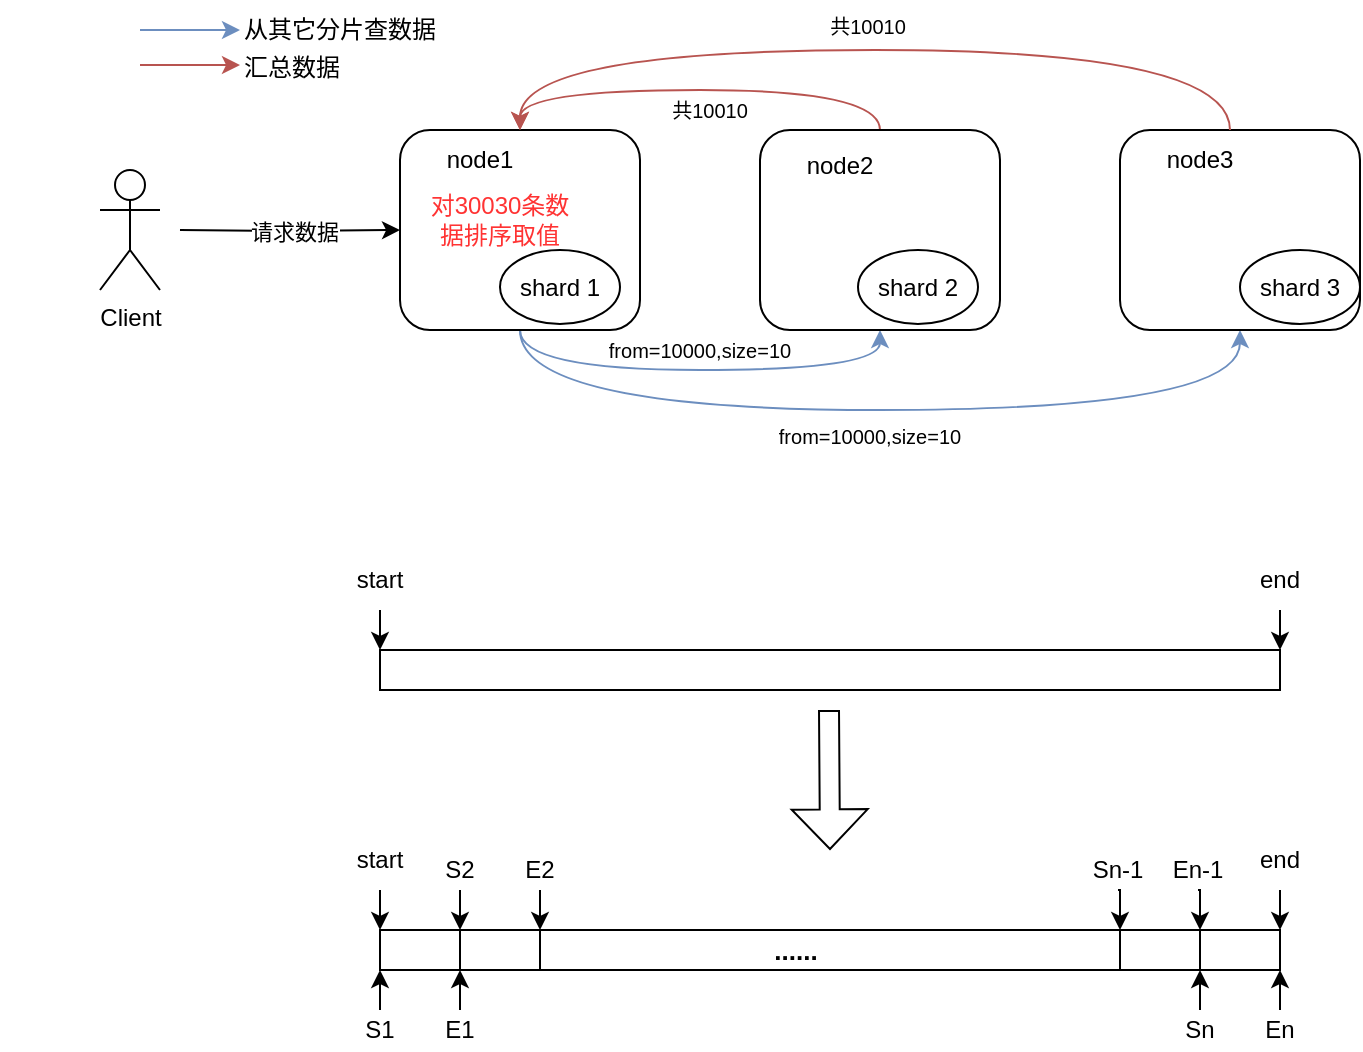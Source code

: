 <mxfile version="22.0.8" type="github">
  <diagram name="第 1 页" id="8FPrmTddwd09_mkY2v40">
    <mxGraphModel dx="2040" dy="705" grid="1" gridSize="10" guides="1" tooltips="1" connect="1" arrows="1" fold="1" page="1" pageScale="1" pageWidth="827" pageHeight="1169" math="0" shadow="0">
      <root>
        <mxCell id="0" />
        <mxCell id="1" parent="0" />
        <mxCell id="2IVX20pnwpZ9648MfqDt-19" style="edgeStyle=orthogonalEdgeStyle;orthogonalLoop=1;jettySize=auto;html=1;exitX=0.5;exitY=1;exitDx=0;exitDy=0;entryX=0.5;entryY=1;entryDx=0;entryDy=0;curved=1;fillColor=#dae8fc;strokeColor=#6c8ebf;" edge="1" parent="1" source="2IVX20pnwpZ9648MfqDt-5" target="2IVX20pnwpZ9648MfqDt-9">
          <mxGeometry relative="1" as="geometry" />
        </mxCell>
        <mxCell id="2IVX20pnwpZ9648MfqDt-20" style="edgeStyle=orthogonalEdgeStyle;orthogonalLoop=1;jettySize=auto;html=1;exitX=0.5;exitY=1;exitDx=0;exitDy=0;entryX=0.5;entryY=1;entryDx=0;entryDy=0;curved=1;fillColor=#dae8fc;strokeColor=#6c8ebf;" edge="1" parent="1" source="2IVX20pnwpZ9648MfqDt-5" target="2IVX20pnwpZ9648MfqDt-12">
          <mxGeometry relative="1" as="geometry">
            <Array as="points">
              <mxPoint x="240" y="360" />
              <mxPoint x="600" y="360" />
            </Array>
          </mxGeometry>
        </mxCell>
        <mxCell id="2IVX20pnwpZ9648MfqDt-5" value="" style="rounded=1;whiteSpace=wrap;html=1;" vertex="1" parent="1">
          <mxGeometry x="180" y="220" width="120" height="100" as="geometry" />
        </mxCell>
        <mxCell id="2IVX20pnwpZ9648MfqDt-6" value="node1" style="text;html=1;strokeColor=none;fillColor=none;align=center;verticalAlign=middle;whiteSpace=wrap;rounded=0;" vertex="1" parent="1">
          <mxGeometry x="190" y="220" width="60" height="30" as="geometry" />
        </mxCell>
        <mxCell id="2IVX20pnwpZ9648MfqDt-21" style="edgeStyle=orthogonalEdgeStyle;orthogonalLoop=1;jettySize=auto;html=1;exitX=0.5;exitY=0;exitDx=0;exitDy=0;entryX=0.5;entryY=0;entryDx=0;entryDy=0;curved=1;fillColor=#f8cecc;strokeColor=#b85450;" edge="1" parent="1" source="2IVX20pnwpZ9648MfqDt-9" target="2IVX20pnwpZ9648MfqDt-5">
          <mxGeometry relative="1" as="geometry" />
        </mxCell>
        <mxCell id="2IVX20pnwpZ9648MfqDt-9" value="" style="rounded=1;whiteSpace=wrap;html=1;" vertex="1" parent="1">
          <mxGeometry x="360" y="220" width="120" height="100" as="geometry" />
        </mxCell>
        <mxCell id="2IVX20pnwpZ9648MfqDt-10" value="node2" style="text;html=1;strokeColor=none;fillColor=none;align=center;verticalAlign=middle;whiteSpace=wrap;rounded=0;" vertex="1" parent="1">
          <mxGeometry x="370" y="223" width="60" height="30" as="geometry" />
        </mxCell>
        <mxCell id="2IVX20pnwpZ9648MfqDt-12" value="" style="rounded=1;whiteSpace=wrap;html=1;" vertex="1" parent="1">
          <mxGeometry x="540" y="220" width="120" height="100" as="geometry" />
        </mxCell>
        <mxCell id="2IVX20pnwpZ9648MfqDt-22" style="edgeStyle=orthogonalEdgeStyle;orthogonalLoop=1;jettySize=auto;html=1;exitX=0.75;exitY=0;exitDx=0;exitDy=0;curved=1;fillColor=#f8cecc;strokeColor=#b85450;" edge="1" parent="1" source="2IVX20pnwpZ9648MfqDt-13">
          <mxGeometry relative="1" as="geometry">
            <mxPoint x="240" y="220" as="targetPoint" />
            <Array as="points">
              <mxPoint x="595" y="180" />
              <mxPoint x="240" y="180" />
            </Array>
          </mxGeometry>
        </mxCell>
        <mxCell id="2IVX20pnwpZ9648MfqDt-13" value="node3" style="text;html=1;strokeColor=none;fillColor=none;align=center;verticalAlign=middle;whiteSpace=wrap;rounded=0;" vertex="1" parent="1">
          <mxGeometry x="550" y="220" width="60" height="30" as="geometry" />
        </mxCell>
        <mxCell id="2IVX20pnwpZ9648MfqDt-16" style="edgeStyle=orthogonalEdgeStyle;rounded=0;orthogonalLoop=1;jettySize=auto;html=1;exitX=1;exitY=0.5;exitDx=0;exitDy=0;entryX=0;entryY=0.5;entryDx=0;entryDy=0;" edge="1" parent="1" target="2IVX20pnwpZ9648MfqDt-5">
          <mxGeometry relative="1" as="geometry">
            <mxPoint x="70" y="270" as="sourcePoint" />
          </mxGeometry>
        </mxCell>
        <mxCell id="2IVX20pnwpZ9648MfqDt-17" value="请求数据" style="edgeLabel;html=1;align=center;verticalAlign=middle;resizable=0;points=[];" vertex="1" connectable="0" parent="2IVX20pnwpZ9648MfqDt-16">
          <mxGeometry y="-1" relative="1" as="geometry">
            <mxPoint as="offset" />
          </mxGeometry>
        </mxCell>
        <mxCell id="2IVX20pnwpZ9648MfqDt-18" value="Client" style="shape=umlActor;verticalLabelPosition=bottom;verticalAlign=top;html=1;outlineConnect=0;" vertex="1" parent="1">
          <mxGeometry x="30" y="240" width="30" height="60" as="geometry" />
        </mxCell>
        <mxCell id="2IVX20pnwpZ9648MfqDt-26" style="edgeStyle=orthogonalEdgeStyle;rounded=0;orthogonalLoop=1;jettySize=auto;html=1;exitX=1;exitY=0;exitDx=0;exitDy=0;entryX=0;entryY=0;entryDx=0;entryDy=0;fillColor=#dae8fc;strokeColor=#6c8ebf;" edge="1" parent="1" source="2IVX20pnwpZ9648MfqDt-24" target="2IVX20pnwpZ9648MfqDt-25">
          <mxGeometry relative="1" as="geometry">
            <Array as="points">
              <mxPoint x="80" y="170" />
              <mxPoint x="80" y="170" />
            </Array>
          </mxGeometry>
        </mxCell>
        <mxCell id="2IVX20pnwpZ9648MfqDt-27" style="edgeStyle=orthogonalEdgeStyle;rounded=0;orthogonalLoop=1;jettySize=auto;html=1;exitX=1;exitY=0.25;exitDx=0;exitDy=0;entryX=0;entryY=0.25;entryDx=0;entryDy=0;fillColor=#f8cecc;strokeColor=#b85450;" edge="1" parent="1" source="2IVX20pnwpZ9648MfqDt-24" target="2IVX20pnwpZ9648MfqDt-25">
          <mxGeometry relative="1" as="geometry" />
        </mxCell>
        <mxCell id="2IVX20pnwpZ9648MfqDt-24" value="" style="rounded=0;whiteSpace=wrap;html=1;fillColor=none;strokeColor=none;" vertex="1" parent="1">
          <mxGeometry x="-20" y="170" width="70" height="70" as="geometry" />
        </mxCell>
        <mxCell id="2IVX20pnwpZ9648MfqDt-25" value="" style="rounded=0;whiteSpace=wrap;html=1;fillColor=none;strokeColor=none;" vertex="1" parent="1">
          <mxGeometry x="100" y="170" width="70" height="70" as="geometry" />
        </mxCell>
        <mxCell id="2IVX20pnwpZ9648MfqDt-29" value="从其它分片查数据" style="text;html=1;strokeColor=none;fillColor=none;align=left;verticalAlign=middle;whiteSpace=wrap;rounded=0;" vertex="1" parent="1">
          <mxGeometry x="100" y="155" width="110" height="30" as="geometry" />
        </mxCell>
        <mxCell id="2IVX20pnwpZ9648MfqDt-30" value="汇总数据" style="text;html=1;strokeColor=none;fillColor=none;align=left;verticalAlign=middle;whiteSpace=wrap;rounded=0;" vertex="1" parent="1">
          <mxGeometry x="100" y="174" width="110" height="30" as="geometry" />
        </mxCell>
        <mxCell id="2IVX20pnwpZ9648MfqDt-33" value="&lt;font style=&quot;font-size: 10px;&quot;&gt;from=10000,size=10&lt;/font&gt;" style="text;html=1;strokeColor=none;fillColor=none;align=center;verticalAlign=middle;whiteSpace=wrap;rounded=0;fontSize=10;" vertex="1" parent="1">
          <mxGeometry x="275" y="317" width="110" height="26" as="geometry" />
        </mxCell>
        <mxCell id="2IVX20pnwpZ9648MfqDt-34" value="&lt;font style=&quot;font-size: 10px;&quot;&gt;from=10000,size=10&lt;/font&gt;" style="text;html=1;strokeColor=none;fillColor=none;align=center;verticalAlign=middle;whiteSpace=wrap;rounded=0;fontSize=10;" vertex="1" parent="1">
          <mxGeometry x="360" y="360" width="110" height="26" as="geometry" />
        </mxCell>
        <mxCell id="2IVX20pnwpZ9648MfqDt-35" value="共10010" style="text;html=1;strokeColor=none;fillColor=none;align=center;verticalAlign=middle;whiteSpace=wrap;rounded=0;fontSize=10;" vertex="1" parent="1">
          <mxGeometry x="359" y="155" width="110" height="26" as="geometry" />
        </mxCell>
        <mxCell id="2IVX20pnwpZ9648MfqDt-36" value="&lt;font style=&quot;font-size: 10px;&quot;&gt;共10010&lt;/font&gt;" style="text;html=1;strokeColor=none;fillColor=none;align=center;verticalAlign=middle;whiteSpace=wrap;rounded=0;fontSize=10;" vertex="1" parent="1">
          <mxGeometry x="280" y="197" width="110" height="26" as="geometry" />
        </mxCell>
        <mxCell id="2IVX20pnwpZ9648MfqDt-37" value="shard 1" style="ellipse;whiteSpace=wrap;html=1;" vertex="1" parent="1">
          <mxGeometry x="230" y="280" width="60" height="37" as="geometry" />
        </mxCell>
        <mxCell id="2IVX20pnwpZ9648MfqDt-38" value="shard 2" style="ellipse;whiteSpace=wrap;html=1;" vertex="1" parent="1">
          <mxGeometry x="409" y="280" width="60" height="37" as="geometry" />
        </mxCell>
        <mxCell id="2IVX20pnwpZ9648MfqDt-39" value="shard 3" style="ellipse;whiteSpace=wrap;html=1;" vertex="1" parent="1">
          <mxGeometry x="600" y="280" width="60" height="37" as="geometry" />
        </mxCell>
        <mxCell id="2IVX20pnwpZ9648MfqDt-41" value="对30030条数据排序取值" style="text;html=1;strokeColor=none;fillColor=none;align=center;verticalAlign=middle;whiteSpace=wrap;rounded=0;fontColor=#FF3333;" vertex="1" parent="1">
          <mxGeometry x="190" y="250" width="80" height="30" as="geometry" />
        </mxCell>
        <mxCell id="2IVX20pnwpZ9648MfqDt-42" value="" style="rounded=0;whiteSpace=wrap;html=1;" vertex="1" parent="1">
          <mxGeometry x="170" y="480" width="450" height="20" as="geometry" />
        </mxCell>
        <mxCell id="2IVX20pnwpZ9648MfqDt-45" style="edgeStyle=orthogonalEdgeStyle;rounded=0;orthogonalLoop=1;jettySize=auto;html=1;exitX=0.5;exitY=1;exitDx=0;exitDy=0;entryX=0;entryY=0;entryDx=0;entryDy=0;" edge="1" parent="1" source="2IVX20pnwpZ9648MfqDt-43" target="2IVX20pnwpZ9648MfqDt-42">
          <mxGeometry relative="1" as="geometry" />
        </mxCell>
        <mxCell id="2IVX20pnwpZ9648MfqDt-43" value="start" style="text;html=1;strokeColor=none;fillColor=none;align=center;verticalAlign=middle;whiteSpace=wrap;rounded=0;" vertex="1" parent="1">
          <mxGeometry x="140" y="430" width="60" height="30" as="geometry" />
        </mxCell>
        <mxCell id="2IVX20pnwpZ9648MfqDt-46" style="edgeStyle=orthogonalEdgeStyle;rounded=0;orthogonalLoop=1;jettySize=auto;html=1;exitX=0.5;exitY=1;exitDx=0;exitDy=0;entryX=1;entryY=0;entryDx=0;entryDy=0;" edge="1" parent="1" source="2IVX20pnwpZ9648MfqDt-44" target="2IVX20pnwpZ9648MfqDt-42">
          <mxGeometry relative="1" as="geometry" />
        </mxCell>
        <mxCell id="2IVX20pnwpZ9648MfqDt-44" value="end" style="text;html=1;strokeColor=none;fillColor=none;align=center;verticalAlign=middle;whiteSpace=wrap;rounded=0;" vertex="1" parent="1">
          <mxGeometry x="590" y="430" width="60" height="30" as="geometry" />
        </mxCell>
        <mxCell id="2IVX20pnwpZ9648MfqDt-47" value="" style="rounded=0;whiteSpace=wrap;html=1;" vertex="1" parent="1">
          <mxGeometry x="170" y="620" width="450" height="20" as="geometry" />
        </mxCell>
        <mxCell id="2IVX20pnwpZ9648MfqDt-48" style="edgeStyle=orthogonalEdgeStyle;rounded=0;orthogonalLoop=1;jettySize=auto;html=1;exitX=0.5;exitY=1;exitDx=0;exitDy=0;entryX=0;entryY=0;entryDx=0;entryDy=0;" edge="1" parent="1" source="2IVX20pnwpZ9648MfqDt-49" target="2IVX20pnwpZ9648MfqDt-47">
          <mxGeometry relative="1" as="geometry" />
        </mxCell>
        <mxCell id="2IVX20pnwpZ9648MfqDt-49" value="start" style="text;html=1;strokeColor=none;fillColor=none;align=center;verticalAlign=middle;whiteSpace=wrap;rounded=0;" vertex="1" parent="1">
          <mxGeometry x="140" y="570" width="60" height="30" as="geometry" />
        </mxCell>
        <mxCell id="2IVX20pnwpZ9648MfqDt-50" style="edgeStyle=orthogonalEdgeStyle;rounded=0;orthogonalLoop=1;jettySize=auto;html=1;exitX=0.5;exitY=1;exitDx=0;exitDy=0;entryX=1;entryY=0;entryDx=0;entryDy=0;" edge="1" parent="1" source="2IVX20pnwpZ9648MfqDt-51" target="2IVX20pnwpZ9648MfqDt-47">
          <mxGeometry relative="1" as="geometry" />
        </mxCell>
        <mxCell id="2IVX20pnwpZ9648MfqDt-51" value="end" style="text;html=1;strokeColor=none;fillColor=none;align=center;verticalAlign=middle;whiteSpace=wrap;rounded=0;" vertex="1" parent="1">
          <mxGeometry x="590" y="570" width="60" height="30" as="geometry" />
        </mxCell>
        <mxCell id="2IVX20pnwpZ9648MfqDt-52" value="" style="rounded=0;whiteSpace=wrap;html=1;" vertex="1" parent="1">
          <mxGeometry x="170" y="620" width="40" height="20" as="geometry" />
        </mxCell>
        <mxCell id="2IVX20pnwpZ9648MfqDt-55" style="edgeStyle=orthogonalEdgeStyle;rounded=0;orthogonalLoop=1;jettySize=auto;html=1;exitX=0.5;exitY=0;exitDx=0;exitDy=0;entryX=0;entryY=1;entryDx=0;entryDy=0;" edge="1" parent="1" source="2IVX20pnwpZ9648MfqDt-53" target="2IVX20pnwpZ9648MfqDt-52">
          <mxGeometry relative="1" as="geometry" />
        </mxCell>
        <mxCell id="2IVX20pnwpZ9648MfqDt-53" value="S1" style="text;html=1;strokeColor=none;fillColor=none;align=center;verticalAlign=middle;whiteSpace=wrap;rounded=0;" vertex="1" parent="1">
          <mxGeometry x="155" y="660" width="30" height="20" as="geometry" />
        </mxCell>
        <mxCell id="2IVX20pnwpZ9648MfqDt-56" style="edgeStyle=orthogonalEdgeStyle;rounded=0;orthogonalLoop=1;jettySize=auto;html=1;exitX=0.5;exitY=0;exitDx=0;exitDy=0;entryX=0;entryY=1;entryDx=0;entryDy=0;" edge="1" parent="1" source="2IVX20pnwpZ9648MfqDt-57">
          <mxGeometry relative="1" as="geometry">
            <mxPoint x="210" y="640" as="targetPoint" />
          </mxGeometry>
        </mxCell>
        <mxCell id="2IVX20pnwpZ9648MfqDt-57" value="E1" style="text;html=1;strokeColor=none;fillColor=none;align=center;verticalAlign=middle;whiteSpace=wrap;rounded=0;" vertex="1" parent="1">
          <mxGeometry x="195" y="660" width="30" height="20" as="geometry" />
        </mxCell>
        <mxCell id="2IVX20pnwpZ9648MfqDt-58" value="" style="rounded=0;whiteSpace=wrap;html=1;" vertex="1" parent="1">
          <mxGeometry x="210" y="620" width="40" height="20" as="geometry" />
        </mxCell>
        <mxCell id="2IVX20pnwpZ9648MfqDt-59" style="edgeStyle=orthogonalEdgeStyle;rounded=0;orthogonalLoop=1;jettySize=auto;html=1;exitX=0.5;exitY=1;exitDx=0;exitDy=0;entryX=0;entryY=0;entryDx=0;entryDy=0;" edge="1" parent="1" source="2IVX20pnwpZ9648MfqDt-60">
          <mxGeometry relative="1" as="geometry">
            <mxPoint x="210" y="620" as="targetPoint" />
          </mxGeometry>
        </mxCell>
        <mxCell id="2IVX20pnwpZ9648MfqDt-60" value="S2" style="text;html=1;strokeColor=none;fillColor=none;align=center;verticalAlign=middle;whiteSpace=wrap;rounded=0;" vertex="1" parent="1">
          <mxGeometry x="200" y="580" width="20" height="20" as="geometry" />
        </mxCell>
        <mxCell id="2IVX20pnwpZ9648MfqDt-61" style="edgeStyle=orthogonalEdgeStyle;rounded=0;orthogonalLoop=1;jettySize=auto;html=1;exitX=0.5;exitY=1;exitDx=0;exitDy=0;entryX=0;entryY=0;entryDx=0;entryDy=0;" edge="1" parent="1" source="2IVX20pnwpZ9648MfqDt-62">
          <mxGeometry relative="1" as="geometry">
            <mxPoint x="250" y="620" as="targetPoint" />
          </mxGeometry>
        </mxCell>
        <mxCell id="2IVX20pnwpZ9648MfqDt-62" value="E2" style="text;html=1;strokeColor=none;fillColor=none;align=center;verticalAlign=middle;whiteSpace=wrap;rounded=0;" vertex="1" parent="1">
          <mxGeometry x="240" y="580" width="20" height="20" as="geometry" />
        </mxCell>
        <mxCell id="2IVX20pnwpZ9648MfqDt-63" value="" style="rounded=0;whiteSpace=wrap;html=1;" vertex="1" parent="1">
          <mxGeometry x="580" y="620" width="40" height="20" as="geometry" />
        </mxCell>
        <mxCell id="2IVX20pnwpZ9648MfqDt-64" style="edgeStyle=orthogonalEdgeStyle;rounded=0;orthogonalLoop=1;jettySize=auto;html=1;exitX=0.5;exitY=0;exitDx=0;exitDy=0;entryX=0;entryY=1;entryDx=0;entryDy=0;" edge="1" parent="1" source="2IVX20pnwpZ9648MfqDt-65">
          <mxGeometry relative="1" as="geometry">
            <mxPoint x="580" y="640" as="targetPoint" />
          </mxGeometry>
        </mxCell>
        <mxCell id="2IVX20pnwpZ9648MfqDt-65" value="Sn" style="text;html=1;strokeColor=none;fillColor=none;align=center;verticalAlign=middle;whiteSpace=wrap;rounded=0;" vertex="1" parent="1">
          <mxGeometry x="565" y="660" width="30" height="20" as="geometry" />
        </mxCell>
        <mxCell id="2IVX20pnwpZ9648MfqDt-66" style="edgeStyle=orthogonalEdgeStyle;rounded=0;orthogonalLoop=1;jettySize=auto;html=1;exitX=0.5;exitY=0;exitDx=0;exitDy=0;entryX=0;entryY=1;entryDx=0;entryDy=0;" edge="1" parent="1" source="2IVX20pnwpZ9648MfqDt-67">
          <mxGeometry relative="1" as="geometry">
            <mxPoint x="620" y="640" as="targetPoint" />
          </mxGeometry>
        </mxCell>
        <mxCell id="2IVX20pnwpZ9648MfqDt-67" value="En" style="text;html=1;strokeColor=none;fillColor=none;align=center;verticalAlign=middle;whiteSpace=wrap;rounded=0;" vertex="1" parent="1">
          <mxGeometry x="605" y="660" width="30" height="20" as="geometry" />
        </mxCell>
        <mxCell id="2IVX20pnwpZ9648MfqDt-70" value="&lt;b&gt;......&lt;/b&gt;" style="text;html=1;strokeColor=none;fillColor=none;align=center;verticalAlign=middle;whiteSpace=wrap;rounded=0;fontSize=13;" vertex="1" parent="1">
          <mxGeometry x="348" y="615" width="60" height="30" as="geometry" />
        </mxCell>
        <mxCell id="2IVX20pnwpZ9648MfqDt-71" value="" style="shape=flexArrow;endArrow=classic;html=1;rounded=0;endWidth=27;endSize=6.27;" edge="1" parent="1">
          <mxGeometry width="50" height="50" relative="1" as="geometry">
            <mxPoint x="394.5" y="510" as="sourcePoint" />
            <mxPoint x="395" y="580" as="targetPoint" />
            <Array as="points" />
          </mxGeometry>
        </mxCell>
        <mxCell id="2IVX20pnwpZ9648MfqDt-72" style="edgeStyle=orthogonalEdgeStyle;rounded=0;orthogonalLoop=1;jettySize=auto;html=1;exitX=0.5;exitY=1;exitDx=0;exitDy=0;entryX=0;entryY=0;entryDx=0;entryDy=0;" edge="1" parent="1" source="2IVX20pnwpZ9648MfqDt-73">
          <mxGeometry relative="1" as="geometry">
            <mxPoint x="580" y="620" as="targetPoint" />
          </mxGeometry>
        </mxCell>
        <mxCell id="2IVX20pnwpZ9648MfqDt-73" value="En-1" style="text;html=1;strokeColor=none;fillColor=none;align=center;verticalAlign=middle;whiteSpace=wrap;rounded=0;" vertex="1" parent="1">
          <mxGeometry x="564" y="580" width="30" height="20" as="geometry" />
        </mxCell>
        <mxCell id="2IVX20pnwpZ9648MfqDt-74" value="" style="rounded=0;whiteSpace=wrap;html=1;" vertex="1" parent="1">
          <mxGeometry x="540" y="620" width="40" height="20" as="geometry" />
        </mxCell>
        <mxCell id="2IVX20pnwpZ9648MfqDt-75" style="edgeStyle=orthogonalEdgeStyle;rounded=0;orthogonalLoop=1;jettySize=auto;html=1;exitX=0.5;exitY=1;exitDx=0;exitDy=0;entryX=0;entryY=0;entryDx=0;entryDy=0;" edge="1" parent="1" source="2IVX20pnwpZ9648MfqDt-76">
          <mxGeometry relative="1" as="geometry">
            <mxPoint x="540" y="620" as="targetPoint" />
          </mxGeometry>
        </mxCell>
        <mxCell id="2IVX20pnwpZ9648MfqDt-76" value="Sn-1" style="text;html=1;strokeColor=none;fillColor=none;align=center;verticalAlign=middle;whiteSpace=wrap;rounded=0;" vertex="1" parent="1">
          <mxGeometry x="524" y="580" width="30" height="20" as="geometry" />
        </mxCell>
      </root>
    </mxGraphModel>
  </diagram>
</mxfile>

